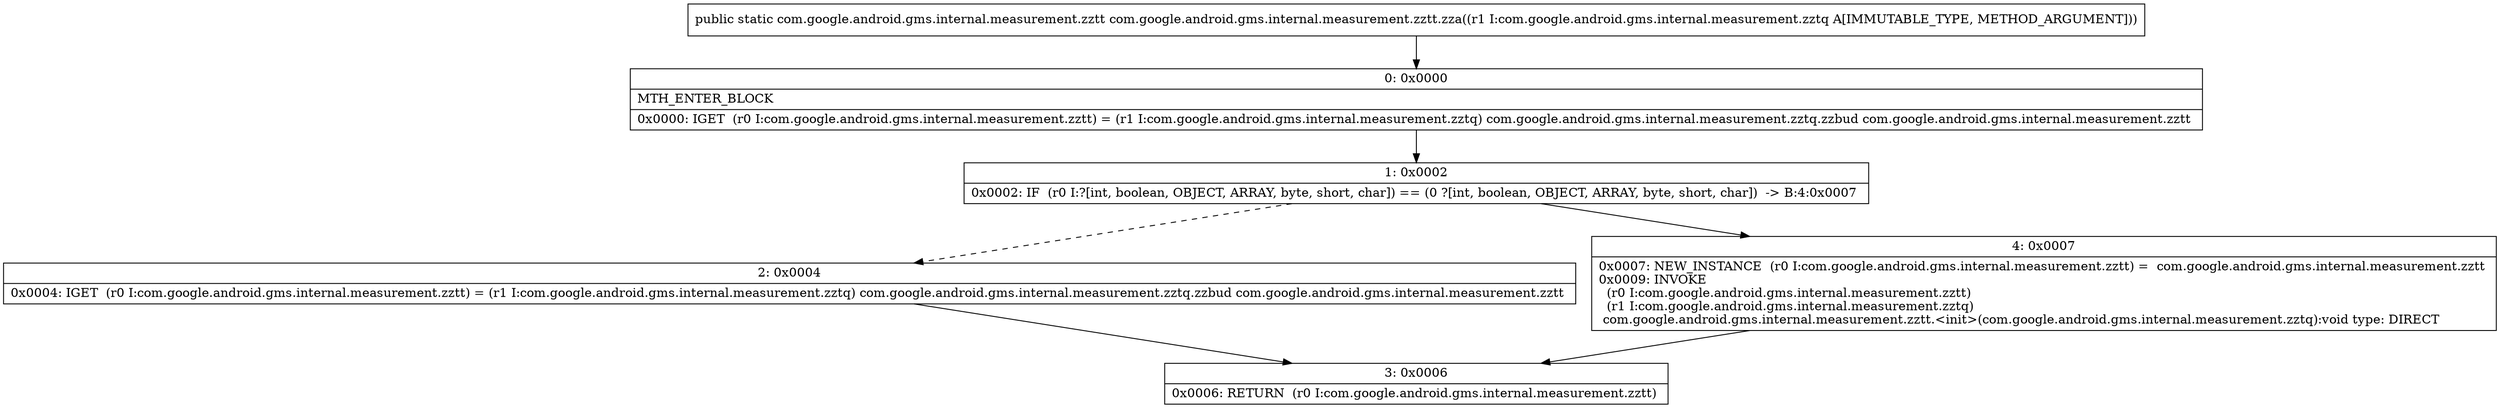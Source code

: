 digraph "CFG forcom.google.android.gms.internal.measurement.zztt.zza(Lcom\/google\/android\/gms\/internal\/measurement\/zztq;)Lcom\/google\/android\/gms\/internal\/measurement\/zztt;" {
Node_0 [shape=record,label="{0\:\ 0x0000|MTH_ENTER_BLOCK\l|0x0000: IGET  (r0 I:com.google.android.gms.internal.measurement.zztt) = (r1 I:com.google.android.gms.internal.measurement.zztq) com.google.android.gms.internal.measurement.zztq.zzbud com.google.android.gms.internal.measurement.zztt \l}"];
Node_1 [shape=record,label="{1\:\ 0x0002|0x0002: IF  (r0 I:?[int, boolean, OBJECT, ARRAY, byte, short, char]) == (0 ?[int, boolean, OBJECT, ARRAY, byte, short, char])  \-\> B:4:0x0007 \l}"];
Node_2 [shape=record,label="{2\:\ 0x0004|0x0004: IGET  (r0 I:com.google.android.gms.internal.measurement.zztt) = (r1 I:com.google.android.gms.internal.measurement.zztq) com.google.android.gms.internal.measurement.zztq.zzbud com.google.android.gms.internal.measurement.zztt \l}"];
Node_3 [shape=record,label="{3\:\ 0x0006|0x0006: RETURN  (r0 I:com.google.android.gms.internal.measurement.zztt) \l}"];
Node_4 [shape=record,label="{4\:\ 0x0007|0x0007: NEW_INSTANCE  (r0 I:com.google.android.gms.internal.measurement.zztt) =  com.google.android.gms.internal.measurement.zztt \l0x0009: INVOKE  \l  (r0 I:com.google.android.gms.internal.measurement.zztt)\l  (r1 I:com.google.android.gms.internal.measurement.zztq)\l com.google.android.gms.internal.measurement.zztt.\<init\>(com.google.android.gms.internal.measurement.zztq):void type: DIRECT \l}"];
MethodNode[shape=record,label="{public static com.google.android.gms.internal.measurement.zztt com.google.android.gms.internal.measurement.zztt.zza((r1 I:com.google.android.gms.internal.measurement.zztq A[IMMUTABLE_TYPE, METHOD_ARGUMENT])) }"];
MethodNode -> Node_0;
Node_0 -> Node_1;
Node_1 -> Node_2[style=dashed];
Node_1 -> Node_4;
Node_2 -> Node_3;
Node_4 -> Node_3;
}

